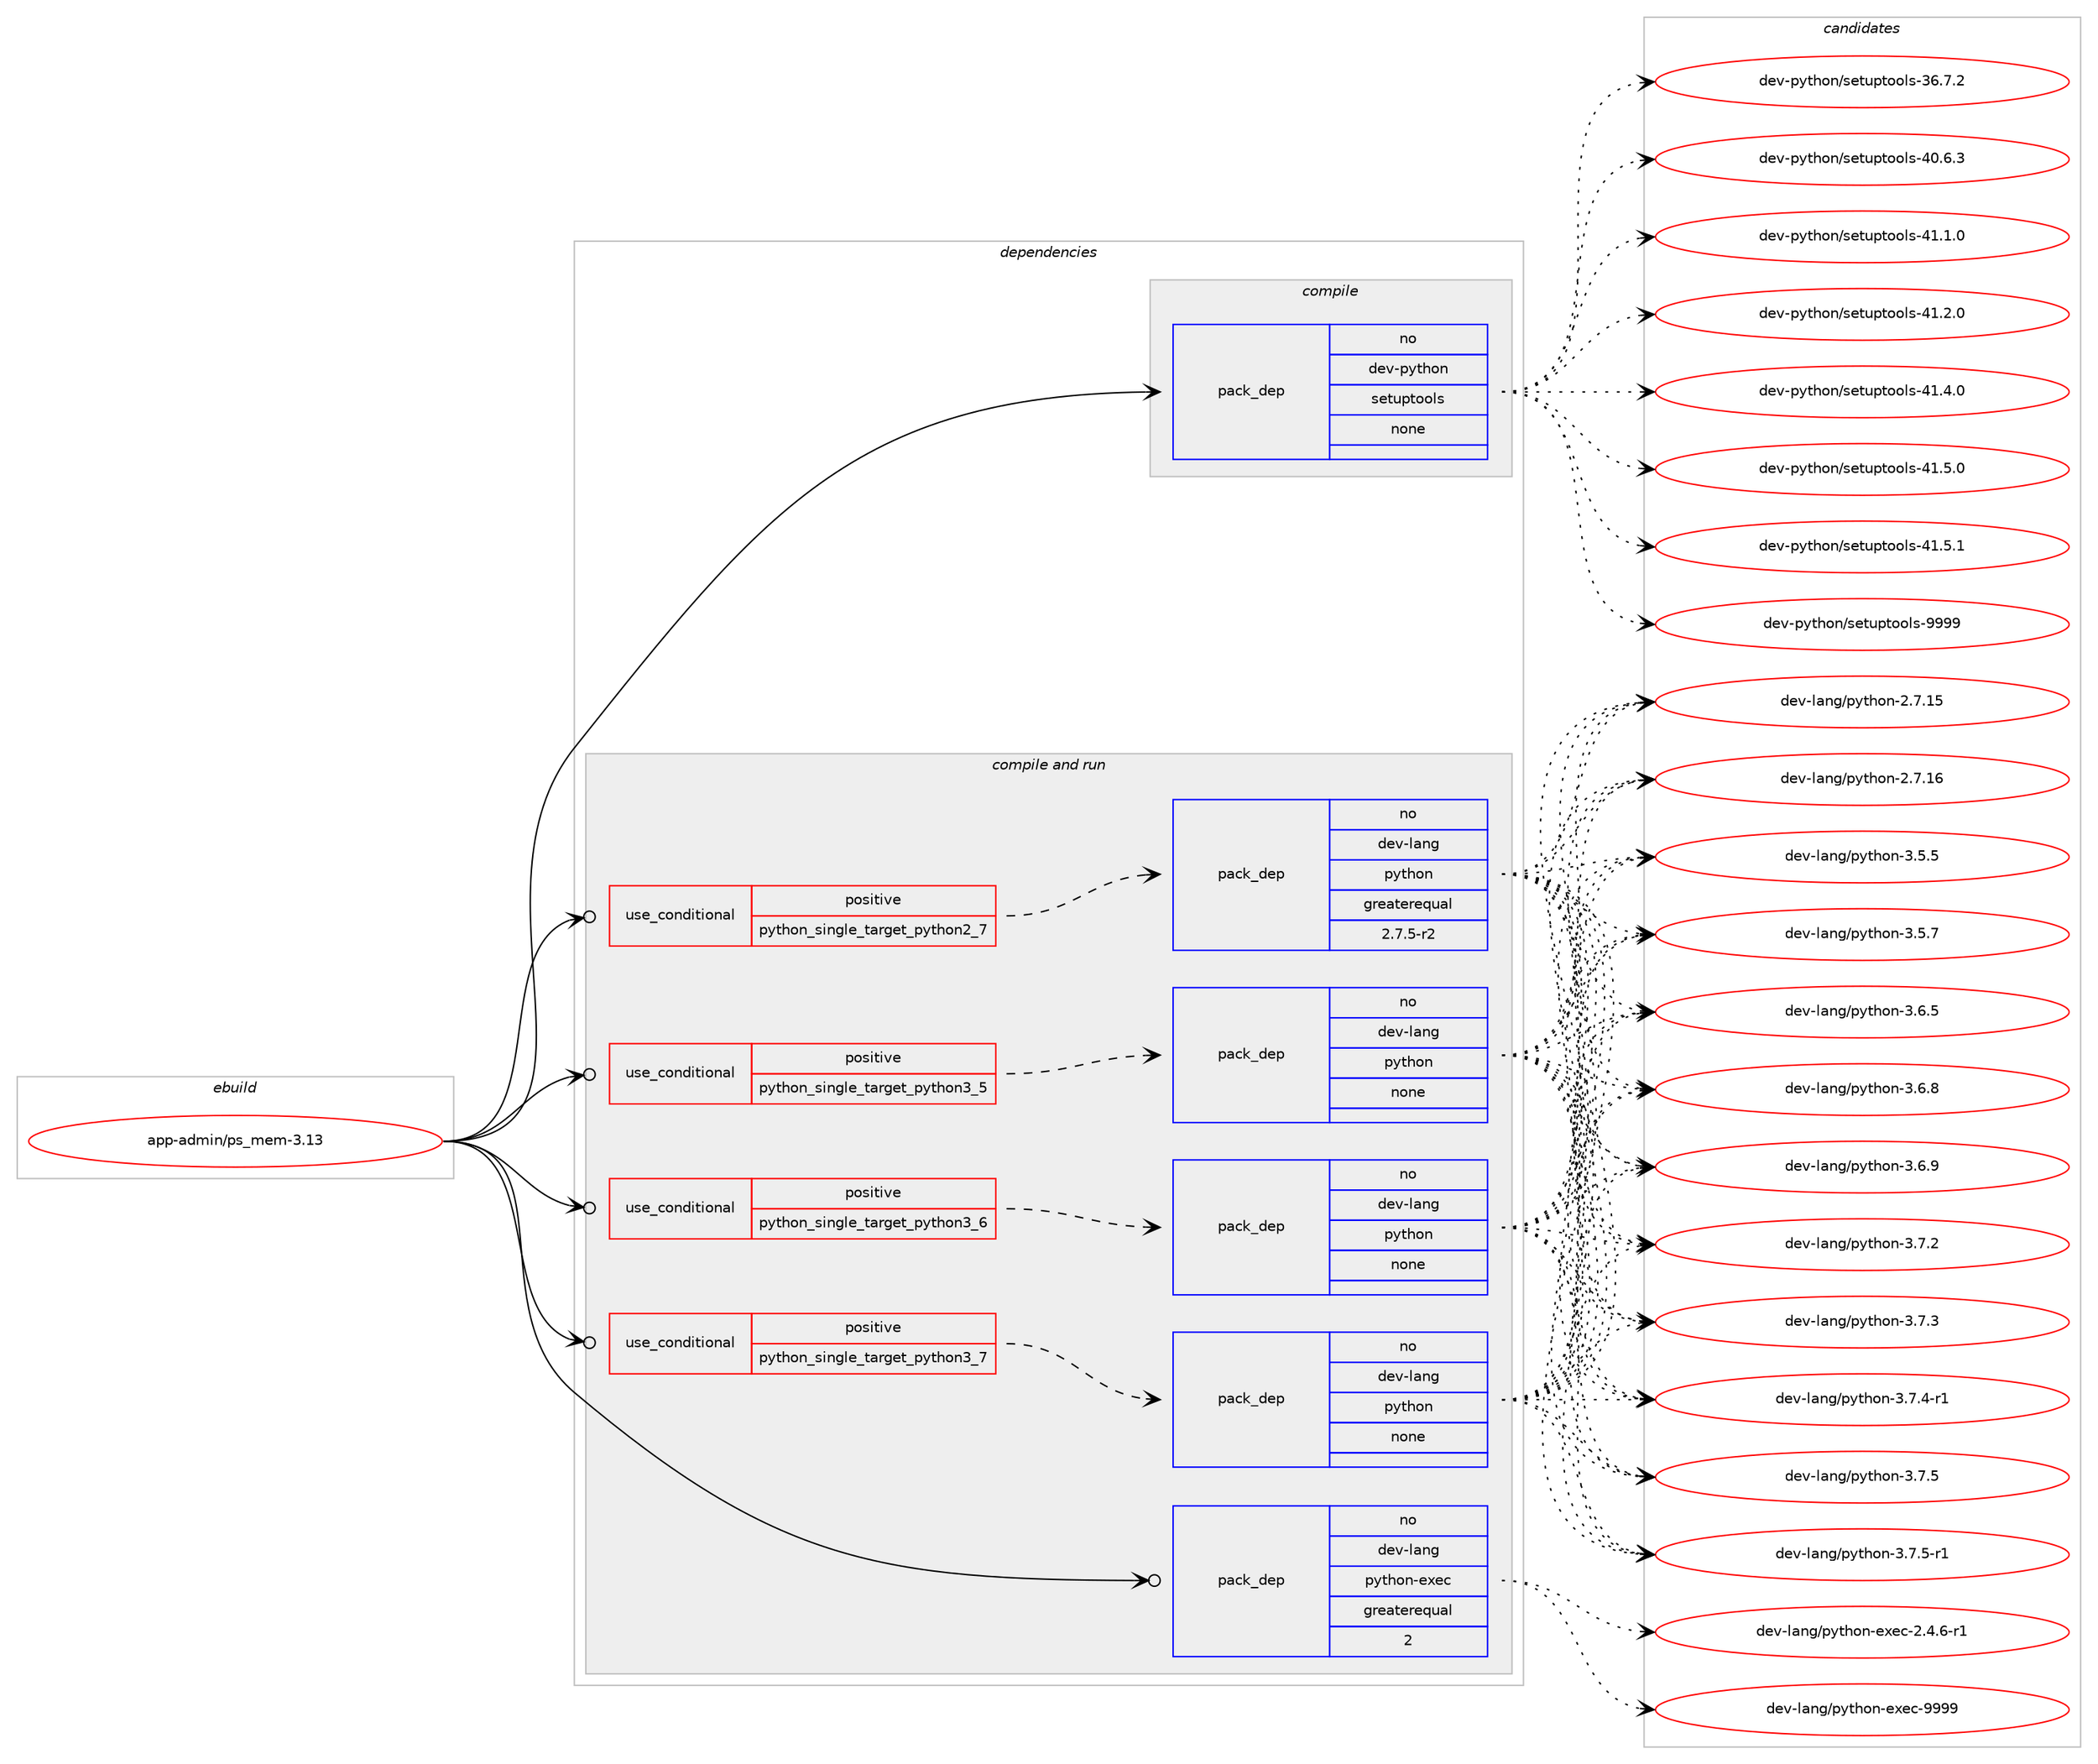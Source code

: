 digraph prolog {

# *************
# Graph options
# *************

newrank=true;
concentrate=true;
compound=true;
graph [rankdir=LR,fontname=Helvetica,fontsize=10,ranksep=1.5];#, ranksep=2.5, nodesep=0.2];
edge  [arrowhead=vee];
node  [fontname=Helvetica,fontsize=10];

# **********
# The ebuild
# **********

subgraph cluster_leftcol {
color=gray;
rank=same;
label=<<i>ebuild</i>>;
id [label="app-admin/ps_mem-3.13", color=red, width=4, href="../app-admin/ps_mem-3.13.svg"];
}

# ****************
# The dependencies
# ****************

subgraph cluster_midcol {
color=gray;
label=<<i>dependencies</i>>;
subgraph cluster_compile {
fillcolor="#eeeeee";
style=filled;
label=<<i>compile</i>>;
subgraph pack348636 {
dependency468487 [label=<<TABLE BORDER="0" CELLBORDER="1" CELLSPACING="0" CELLPADDING="4" WIDTH="220"><TR><TD ROWSPAN="6" CELLPADDING="30">pack_dep</TD></TR><TR><TD WIDTH="110">no</TD></TR><TR><TD>dev-python</TD></TR><TR><TD>setuptools</TD></TR><TR><TD>none</TD></TR><TR><TD></TD></TR></TABLE>>, shape=none, color=blue];
}
id:e -> dependency468487:w [weight=20,style="solid",arrowhead="vee"];
}
subgraph cluster_compileandrun {
fillcolor="#eeeeee";
style=filled;
label=<<i>compile and run</i>>;
subgraph cond111316 {
dependency468488 [label=<<TABLE BORDER="0" CELLBORDER="1" CELLSPACING="0" CELLPADDING="4"><TR><TD ROWSPAN="3" CELLPADDING="10">use_conditional</TD></TR><TR><TD>positive</TD></TR><TR><TD>python_single_target_python2_7</TD></TR></TABLE>>, shape=none, color=red];
subgraph pack348637 {
dependency468489 [label=<<TABLE BORDER="0" CELLBORDER="1" CELLSPACING="0" CELLPADDING="4" WIDTH="220"><TR><TD ROWSPAN="6" CELLPADDING="30">pack_dep</TD></TR><TR><TD WIDTH="110">no</TD></TR><TR><TD>dev-lang</TD></TR><TR><TD>python</TD></TR><TR><TD>greaterequal</TD></TR><TR><TD>2.7.5-r2</TD></TR></TABLE>>, shape=none, color=blue];
}
dependency468488:e -> dependency468489:w [weight=20,style="dashed",arrowhead="vee"];
}
id:e -> dependency468488:w [weight=20,style="solid",arrowhead="odotvee"];
subgraph cond111317 {
dependency468490 [label=<<TABLE BORDER="0" CELLBORDER="1" CELLSPACING="0" CELLPADDING="4"><TR><TD ROWSPAN="3" CELLPADDING="10">use_conditional</TD></TR><TR><TD>positive</TD></TR><TR><TD>python_single_target_python3_5</TD></TR></TABLE>>, shape=none, color=red];
subgraph pack348638 {
dependency468491 [label=<<TABLE BORDER="0" CELLBORDER="1" CELLSPACING="0" CELLPADDING="4" WIDTH="220"><TR><TD ROWSPAN="6" CELLPADDING="30">pack_dep</TD></TR><TR><TD WIDTH="110">no</TD></TR><TR><TD>dev-lang</TD></TR><TR><TD>python</TD></TR><TR><TD>none</TD></TR><TR><TD></TD></TR></TABLE>>, shape=none, color=blue];
}
dependency468490:e -> dependency468491:w [weight=20,style="dashed",arrowhead="vee"];
}
id:e -> dependency468490:w [weight=20,style="solid",arrowhead="odotvee"];
subgraph cond111318 {
dependency468492 [label=<<TABLE BORDER="0" CELLBORDER="1" CELLSPACING="0" CELLPADDING="4"><TR><TD ROWSPAN="3" CELLPADDING="10">use_conditional</TD></TR><TR><TD>positive</TD></TR><TR><TD>python_single_target_python3_6</TD></TR></TABLE>>, shape=none, color=red];
subgraph pack348639 {
dependency468493 [label=<<TABLE BORDER="0" CELLBORDER="1" CELLSPACING="0" CELLPADDING="4" WIDTH="220"><TR><TD ROWSPAN="6" CELLPADDING="30">pack_dep</TD></TR><TR><TD WIDTH="110">no</TD></TR><TR><TD>dev-lang</TD></TR><TR><TD>python</TD></TR><TR><TD>none</TD></TR><TR><TD></TD></TR></TABLE>>, shape=none, color=blue];
}
dependency468492:e -> dependency468493:w [weight=20,style="dashed",arrowhead="vee"];
}
id:e -> dependency468492:w [weight=20,style="solid",arrowhead="odotvee"];
subgraph cond111319 {
dependency468494 [label=<<TABLE BORDER="0" CELLBORDER="1" CELLSPACING="0" CELLPADDING="4"><TR><TD ROWSPAN="3" CELLPADDING="10">use_conditional</TD></TR><TR><TD>positive</TD></TR><TR><TD>python_single_target_python3_7</TD></TR></TABLE>>, shape=none, color=red];
subgraph pack348640 {
dependency468495 [label=<<TABLE BORDER="0" CELLBORDER="1" CELLSPACING="0" CELLPADDING="4" WIDTH="220"><TR><TD ROWSPAN="6" CELLPADDING="30">pack_dep</TD></TR><TR><TD WIDTH="110">no</TD></TR><TR><TD>dev-lang</TD></TR><TR><TD>python</TD></TR><TR><TD>none</TD></TR><TR><TD></TD></TR></TABLE>>, shape=none, color=blue];
}
dependency468494:e -> dependency468495:w [weight=20,style="dashed",arrowhead="vee"];
}
id:e -> dependency468494:w [weight=20,style="solid",arrowhead="odotvee"];
subgraph pack348641 {
dependency468496 [label=<<TABLE BORDER="0" CELLBORDER="1" CELLSPACING="0" CELLPADDING="4" WIDTH="220"><TR><TD ROWSPAN="6" CELLPADDING="30">pack_dep</TD></TR><TR><TD WIDTH="110">no</TD></TR><TR><TD>dev-lang</TD></TR><TR><TD>python-exec</TD></TR><TR><TD>greaterequal</TD></TR><TR><TD>2</TD></TR></TABLE>>, shape=none, color=blue];
}
id:e -> dependency468496:w [weight=20,style="solid",arrowhead="odotvee"];
}
subgraph cluster_run {
fillcolor="#eeeeee";
style=filled;
label=<<i>run</i>>;
}
}

# **************
# The candidates
# **************

subgraph cluster_choices {
rank=same;
color=gray;
label=<<i>candidates</i>>;

subgraph choice348636 {
color=black;
nodesep=1;
choice100101118451121211161041111104711510111611711211611111110811545515446554650 [label="dev-python/setuptools-36.7.2", color=red, width=4,href="../dev-python/setuptools-36.7.2.svg"];
choice100101118451121211161041111104711510111611711211611111110811545524846544651 [label="dev-python/setuptools-40.6.3", color=red, width=4,href="../dev-python/setuptools-40.6.3.svg"];
choice100101118451121211161041111104711510111611711211611111110811545524946494648 [label="dev-python/setuptools-41.1.0", color=red, width=4,href="../dev-python/setuptools-41.1.0.svg"];
choice100101118451121211161041111104711510111611711211611111110811545524946504648 [label="dev-python/setuptools-41.2.0", color=red, width=4,href="../dev-python/setuptools-41.2.0.svg"];
choice100101118451121211161041111104711510111611711211611111110811545524946524648 [label="dev-python/setuptools-41.4.0", color=red, width=4,href="../dev-python/setuptools-41.4.0.svg"];
choice100101118451121211161041111104711510111611711211611111110811545524946534648 [label="dev-python/setuptools-41.5.0", color=red, width=4,href="../dev-python/setuptools-41.5.0.svg"];
choice100101118451121211161041111104711510111611711211611111110811545524946534649 [label="dev-python/setuptools-41.5.1", color=red, width=4,href="../dev-python/setuptools-41.5.1.svg"];
choice10010111845112121116104111110471151011161171121161111111081154557575757 [label="dev-python/setuptools-9999", color=red, width=4,href="../dev-python/setuptools-9999.svg"];
dependency468487:e -> choice100101118451121211161041111104711510111611711211611111110811545515446554650:w [style=dotted,weight="100"];
dependency468487:e -> choice100101118451121211161041111104711510111611711211611111110811545524846544651:w [style=dotted,weight="100"];
dependency468487:e -> choice100101118451121211161041111104711510111611711211611111110811545524946494648:w [style=dotted,weight="100"];
dependency468487:e -> choice100101118451121211161041111104711510111611711211611111110811545524946504648:w [style=dotted,weight="100"];
dependency468487:e -> choice100101118451121211161041111104711510111611711211611111110811545524946524648:w [style=dotted,weight="100"];
dependency468487:e -> choice100101118451121211161041111104711510111611711211611111110811545524946534648:w [style=dotted,weight="100"];
dependency468487:e -> choice100101118451121211161041111104711510111611711211611111110811545524946534649:w [style=dotted,weight="100"];
dependency468487:e -> choice10010111845112121116104111110471151011161171121161111111081154557575757:w [style=dotted,weight="100"];
}
subgraph choice348637 {
color=black;
nodesep=1;
choice10010111845108971101034711212111610411111045504655464953 [label="dev-lang/python-2.7.15", color=red, width=4,href="../dev-lang/python-2.7.15.svg"];
choice10010111845108971101034711212111610411111045504655464954 [label="dev-lang/python-2.7.16", color=red, width=4,href="../dev-lang/python-2.7.16.svg"];
choice100101118451089711010347112121116104111110455146534653 [label="dev-lang/python-3.5.5", color=red, width=4,href="../dev-lang/python-3.5.5.svg"];
choice100101118451089711010347112121116104111110455146534655 [label="dev-lang/python-3.5.7", color=red, width=4,href="../dev-lang/python-3.5.7.svg"];
choice100101118451089711010347112121116104111110455146544653 [label="dev-lang/python-3.6.5", color=red, width=4,href="../dev-lang/python-3.6.5.svg"];
choice100101118451089711010347112121116104111110455146544656 [label="dev-lang/python-3.6.8", color=red, width=4,href="../dev-lang/python-3.6.8.svg"];
choice100101118451089711010347112121116104111110455146544657 [label="dev-lang/python-3.6.9", color=red, width=4,href="../dev-lang/python-3.6.9.svg"];
choice100101118451089711010347112121116104111110455146554650 [label="dev-lang/python-3.7.2", color=red, width=4,href="../dev-lang/python-3.7.2.svg"];
choice100101118451089711010347112121116104111110455146554651 [label="dev-lang/python-3.7.3", color=red, width=4,href="../dev-lang/python-3.7.3.svg"];
choice1001011184510897110103471121211161041111104551465546524511449 [label="dev-lang/python-3.7.4-r1", color=red, width=4,href="../dev-lang/python-3.7.4-r1.svg"];
choice100101118451089711010347112121116104111110455146554653 [label="dev-lang/python-3.7.5", color=red, width=4,href="../dev-lang/python-3.7.5.svg"];
choice1001011184510897110103471121211161041111104551465546534511449 [label="dev-lang/python-3.7.5-r1", color=red, width=4,href="../dev-lang/python-3.7.5-r1.svg"];
dependency468489:e -> choice10010111845108971101034711212111610411111045504655464953:w [style=dotted,weight="100"];
dependency468489:e -> choice10010111845108971101034711212111610411111045504655464954:w [style=dotted,weight="100"];
dependency468489:e -> choice100101118451089711010347112121116104111110455146534653:w [style=dotted,weight="100"];
dependency468489:e -> choice100101118451089711010347112121116104111110455146534655:w [style=dotted,weight="100"];
dependency468489:e -> choice100101118451089711010347112121116104111110455146544653:w [style=dotted,weight="100"];
dependency468489:e -> choice100101118451089711010347112121116104111110455146544656:w [style=dotted,weight="100"];
dependency468489:e -> choice100101118451089711010347112121116104111110455146544657:w [style=dotted,weight="100"];
dependency468489:e -> choice100101118451089711010347112121116104111110455146554650:w [style=dotted,weight="100"];
dependency468489:e -> choice100101118451089711010347112121116104111110455146554651:w [style=dotted,weight="100"];
dependency468489:e -> choice1001011184510897110103471121211161041111104551465546524511449:w [style=dotted,weight="100"];
dependency468489:e -> choice100101118451089711010347112121116104111110455146554653:w [style=dotted,weight="100"];
dependency468489:e -> choice1001011184510897110103471121211161041111104551465546534511449:w [style=dotted,weight="100"];
}
subgraph choice348638 {
color=black;
nodesep=1;
choice10010111845108971101034711212111610411111045504655464953 [label="dev-lang/python-2.7.15", color=red, width=4,href="../dev-lang/python-2.7.15.svg"];
choice10010111845108971101034711212111610411111045504655464954 [label="dev-lang/python-2.7.16", color=red, width=4,href="../dev-lang/python-2.7.16.svg"];
choice100101118451089711010347112121116104111110455146534653 [label="dev-lang/python-3.5.5", color=red, width=4,href="../dev-lang/python-3.5.5.svg"];
choice100101118451089711010347112121116104111110455146534655 [label="dev-lang/python-3.5.7", color=red, width=4,href="../dev-lang/python-3.5.7.svg"];
choice100101118451089711010347112121116104111110455146544653 [label="dev-lang/python-3.6.5", color=red, width=4,href="../dev-lang/python-3.6.5.svg"];
choice100101118451089711010347112121116104111110455146544656 [label="dev-lang/python-3.6.8", color=red, width=4,href="../dev-lang/python-3.6.8.svg"];
choice100101118451089711010347112121116104111110455146544657 [label="dev-lang/python-3.6.9", color=red, width=4,href="../dev-lang/python-3.6.9.svg"];
choice100101118451089711010347112121116104111110455146554650 [label="dev-lang/python-3.7.2", color=red, width=4,href="../dev-lang/python-3.7.2.svg"];
choice100101118451089711010347112121116104111110455146554651 [label="dev-lang/python-3.7.3", color=red, width=4,href="../dev-lang/python-3.7.3.svg"];
choice1001011184510897110103471121211161041111104551465546524511449 [label="dev-lang/python-3.7.4-r1", color=red, width=4,href="../dev-lang/python-3.7.4-r1.svg"];
choice100101118451089711010347112121116104111110455146554653 [label="dev-lang/python-3.7.5", color=red, width=4,href="../dev-lang/python-3.7.5.svg"];
choice1001011184510897110103471121211161041111104551465546534511449 [label="dev-lang/python-3.7.5-r1", color=red, width=4,href="../dev-lang/python-3.7.5-r1.svg"];
dependency468491:e -> choice10010111845108971101034711212111610411111045504655464953:w [style=dotted,weight="100"];
dependency468491:e -> choice10010111845108971101034711212111610411111045504655464954:w [style=dotted,weight="100"];
dependency468491:e -> choice100101118451089711010347112121116104111110455146534653:w [style=dotted,weight="100"];
dependency468491:e -> choice100101118451089711010347112121116104111110455146534655:w [style=dotted,weight="100"];
dependency468491:e -> choice100101118451089711010347112121116104111110455146544653:w [style=dotted,weight="100"];
dependency468491:e -> choice100101118451089711010347112121116104111110455146544656:w [style=dotted,weight="100"];
dependency468491:e -> choice100101118451089711010347112121116104111110455146544657:w [style=dotted,weight="100"];
dependency468491:e -> choice100101118451089711010347112121116104111110455146554650:w [style=dotted,weight="100"];
dependency468491:e -> choice100101118451089711010347112121116104111110455146554651:w [style=dotted,weight="100"];
dependency468491:e -> choice1001011184510897110103471121211161041111104551465546524511449:w [style=dotted,weight="100"];
dependency468491:e -> choice100101118451089711010347112121116104111110455146554653:w [style=dotted,weight="100"];
dependency468491:e -> choice1001011184510897110103471121211161041111104551465546534511449:w [style=dotted,weight="100"];
}
subgraph choice348639 {
color=black;
nodesep=1;
choice10010111845108971101034711212111610411111045504655464953 [label="dev-lang/python-2.7.15", color=red, width=4,href="../dev-lang/python-2.7.15.svg"];
choice10010111845108971101034711212111610411111045504655464954 [label="dev-lang/python-2.7.16", color=red, width=4,href="../dev-lang/python-2.7.16.svg"];
choice100101118451089711010347112121116104111110455146534653 [label="dev-lang/python-3.5.5", color=red, width=4,href="../dev-lang/python-3.5.5.svg"];
choice100101118451089711010347112121116104111110455146534655 [label="dev-lang/python-3.5.7", color=red, width=4,href="../dev-lang/python-3.5.7.svg"];
choice100101118451089711010347112121116104111110455146544653 [label="dev-lang/python-3.6.5", color=red, width=4,href="../dev-lang/python-3.6.5.svg"];
choice100101118451089711010347112121116104111110455146544656 [label="dev-lang/python-3.6.8", color=red, width=4,href="../dev-lang/python-3.6.8.svg"];
choice100101118451089711010347112121116104111110455146544657 [label="dev-lang/python-3.6.9", color=red, width=4,href="../dev-lang/python-3.6.9.svg"];
choice100101118451089711010347112121116104111110455146554650 [label="dev-lang/python-3.7.2", color=red, width=4,href="../dev-lang/python-3.7.2.svg"];
choice100101118451089711010347112121116104111110455146554651 [label="dev-lang/python-3.7.3", color=red, width=4,href="../dev-lang/python-3.7.3.svg"];
choice1001011184510897110103471121211161041111104551465546524511449 [label="dev-lang/python-3.7.4-r1", color=red, width=4,href="../dev-lang/python-3.7.4-r1.svg"];
choice100101118451089711010347112121116104111110455146554653 [label="dev-lang/python-3.7.5", color=red, width=4,href="../dev-lang/python-3.7.5.svg"];
choice1001011184510897110103471121211161041111104551465546534511449 [label="dev-lang/python-3.7.5-r1", color=red, width=4,href="../dev-lang/python-3.7.5-r1.svg"];
dependency468493:e -> choice10010111845108971101034711212111610411111045504655464953:w [style=dotted,weight="100"];
dependency468493:e -> choice10010111845108971101034711212111610411111045504655464954:w [style=dotted,weight="100"];
dependency468493:e -> choice100101118451089711010347112121116104111110455146534653:w [style=dotted,weight="100"];
dependency468493:e -> choice100101118451089711010347112121116104111110455146534655:w [style=dotted,weight="100"];
dependency468493:e -> choice100101118451089711010347112121116104111110455146544653:w [style=dotted,weight="100"];
dependency468493:e -> choice100101118451089711010347112121116104111110455146544656:w [style=dotted,weight="100"];
dependency468493:e -> choice100101118451089711010347112121116104111110455146544657:w [style=dotted,weight="100"];
dependency468493:e -> choice100101118451089711010347112121116104111110455146554650:w [style=dotted,weight="100"];
dependency468493:e -> choice100101118451089711010347112121116104111110455146554651:w [style=dotted,weight="100"];
dependency468493:e -> choice1001011184510897110103471121211161041111104551465546524511449:w [style=dotted,weight="100"];
dependency468493:e -> choice100101118451089711010347112121116104111110455146554653:w [style=dotted,weight="100"];
dependency468493:e -> choice1001011184510897110103471121211161041111104551465546534511449:w [style=dotted,weight="100"];
}
subgraph choice348640 {
color=black;
nodesep=1;
choice10010111845108971101034711212111610411111045504655464953 [label="dev-lang/python-2.7.15", color=red, width=4,href="../dev-lang/python-2.7.15.svg"];
choice10010111845108971101034711212111610411111045504655464954 [label="dev-lang/python-2.7.16", color=red, width=4,href="../dev-lang/python-2.7.16.svg"];
choice100101118451089711010347112121116104111110455146534653 [label="dev-lang/python-3.5.5", color=red, width=4,href="../dev-lang/python-3.5.5.svg"];
choice100101118451089711010347112121116104111110455146534655 [label="dev-lang/python-3.5.7", color=red, width=4,href="../dev-lang/python-3.5.7.svg"];
choice100101118451089711010347112121116104111110455146544653 [label="dev-lang/python-3.6.5", color=red, width=4,href="../dev-lang/python-3.6.5.svg"];
choice100101118451089711010347112121116104111110455146544656 [label="dev-lang/python-3.6.8", color=red, width=4,href="../dev-lang/python-3.6.8.svg"];
choice100101118451089711010347112121116104111110455146544657 [label="dev-lang/python-3.6.9", color=red, width=4,href="../dev-lang/python-3.6.9.svg"];
choice100101118451089711010347112121116104111110455146554650 [label="dev-lang/python-3.7.2", color=red, width=4,href="../dev-lang/python-3.7.2.svg"];
choice100101118451089711010347112121116104111110455146554651 [label="dev-lang/python-3.7.3", color=red, width=4,href="../dev-lang/python-3.7.3.svg"];
choice1001011184510897110103471121211161041111104551465546524511449 [label="dev-lang/python-3.7.4-r1", color=red, width=4,href="../dev-lang/python-3.7.4-r1.svg"];
choice100101118451089711010347112121116104111110455146554653 [label="dev-lang/python-3.7.5", color=red, width=4,href="../dev-lang/python-3.7.5.svg"];
choice1001011184510897110103471121211161041111104551465546534511449 [label="dev-lang/python-3.7.5-r1", color=red, width=4,href="../dev-lang/python-3.7.5-r1.svg"];
dependency468495:e -> choice10010111845108971101034711212111610411111045504655464953:w [style=dotted,weight="100"];
dependency468495:e -> choice10010111845108971101034711212111610411111045504655464954:w [style=dotted,weight="100"];
dependency468495:e -> choice100101118451089711010347112121116104111110455146534653:w [style=dotted,weight="100"];
dependency468495:e -> choice100101118451089711010347112121116104111110455146534655:w [style=dotted,weight="100"];
dependency468495:e -> choice100101118451089711010347112121116104111110455146544653:w [style=dotted,weight="100"];
dependency468495:e -> choice100101118451089711010347112121116104111110455146544656:w [style=dotted,weight="100"];
dependency468495:e -> choice100101118451089711010347112121116104111110455146544657:w [style=dotted,weight="100"];
dependency468495:e -> choice100101118451089711010347112121116104111110455146554650:w [style=dotted,weight="100"];
dependency468495:e -> choice100101118451089711010347112121116104111110455146554651:w [style=dotted,weight="100"];
dependency468495:e -> choice1001011184510897110103471121211161041111104551465546524511449:w [style=dotted,weight="100"];
dependency468495:e -> choice100101118451089711010347112121116104111110455146554653:w [style=dotted,weight="100"];
dependency468495:e -> choice1001011184510897110103471121211161041111104551465546534511449:w [style=dotted,weight="100"];
}
subgraph choice348641 {
color=black;
nodesep=1;
choice10010111845108971101034711212111610411111045101120101994550465246544511449 [label="dev-lang/python-exec-2.4.6-r1", color=red, width=4,href="../dev-lang/python-exec-2.4.6-r1.svg"];
choice10010111845108971101034711212111610411111045101120101994557575757 [label="dev-lang/python-exec-9999", color=red, width=4,href="../dev-lang/python-exec-9999.svg"];
dependency468496:e -> choice10010111845108971101034711212111610411111045101120101994550465246544511449:w [style=dotted,weight="100"];
dependency468496:e -> choice10010111845108971101034711212111610411111045101120101994557575757:w [style=dotted,weight="100"];
}
}

}
